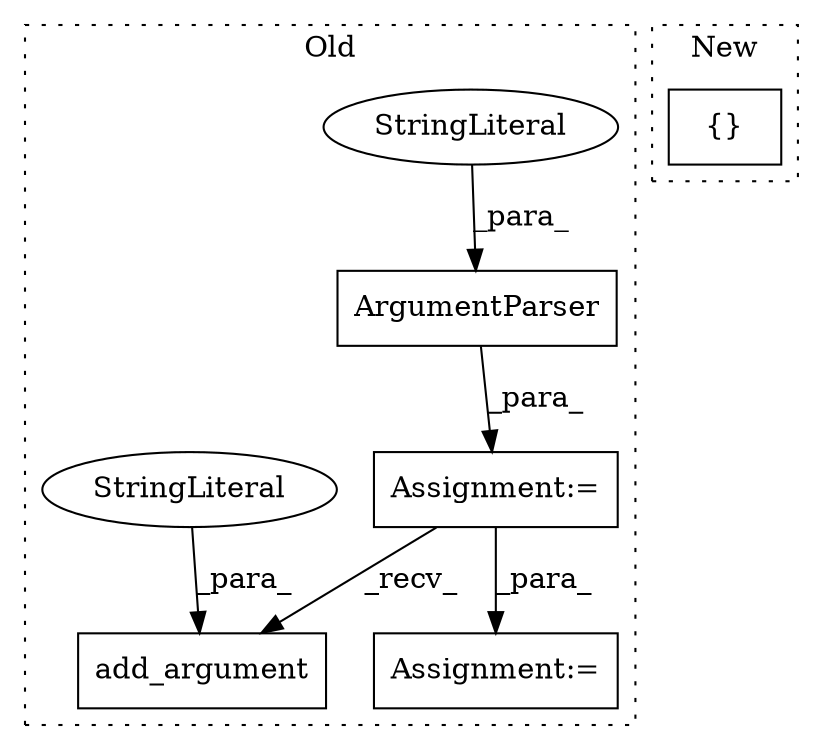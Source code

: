 digraph G {
subgraph cluster0 {
1 [label="ArgumentParser" a="32" s="17670,17729" l="15,1" shape="box"];
3 [label="StringLiteral" a="45" s="17685" l="8" shape="ellipse"];
4 [label="Assignment:=" a="7" s="17660" l="1" shape="box"];
5 [label="Assignment:=" a="7" s="19071" l="1" shape="box"];
6 [label="add_argument" a="32" s="18025,18092" l="13,1" shape="box"];
7 [label="StringLiteral" a="45" s="18038" l="4" shape="ellipse"];
label = "Old";
style="dotted";
}
subgraph cluster1 {
2 [label="{}" a="4" s="17702,17709" l="1,1" shape="box"];
label = "New";
style="dotted";
}
1 -> 4 [label="_para_"];
3 -> 1 [label="_para_"];
4 -> 5 [label="_para_"];
4 -> 6 [label="_recv_"];
7 -> 6 [label="_para_"];
}